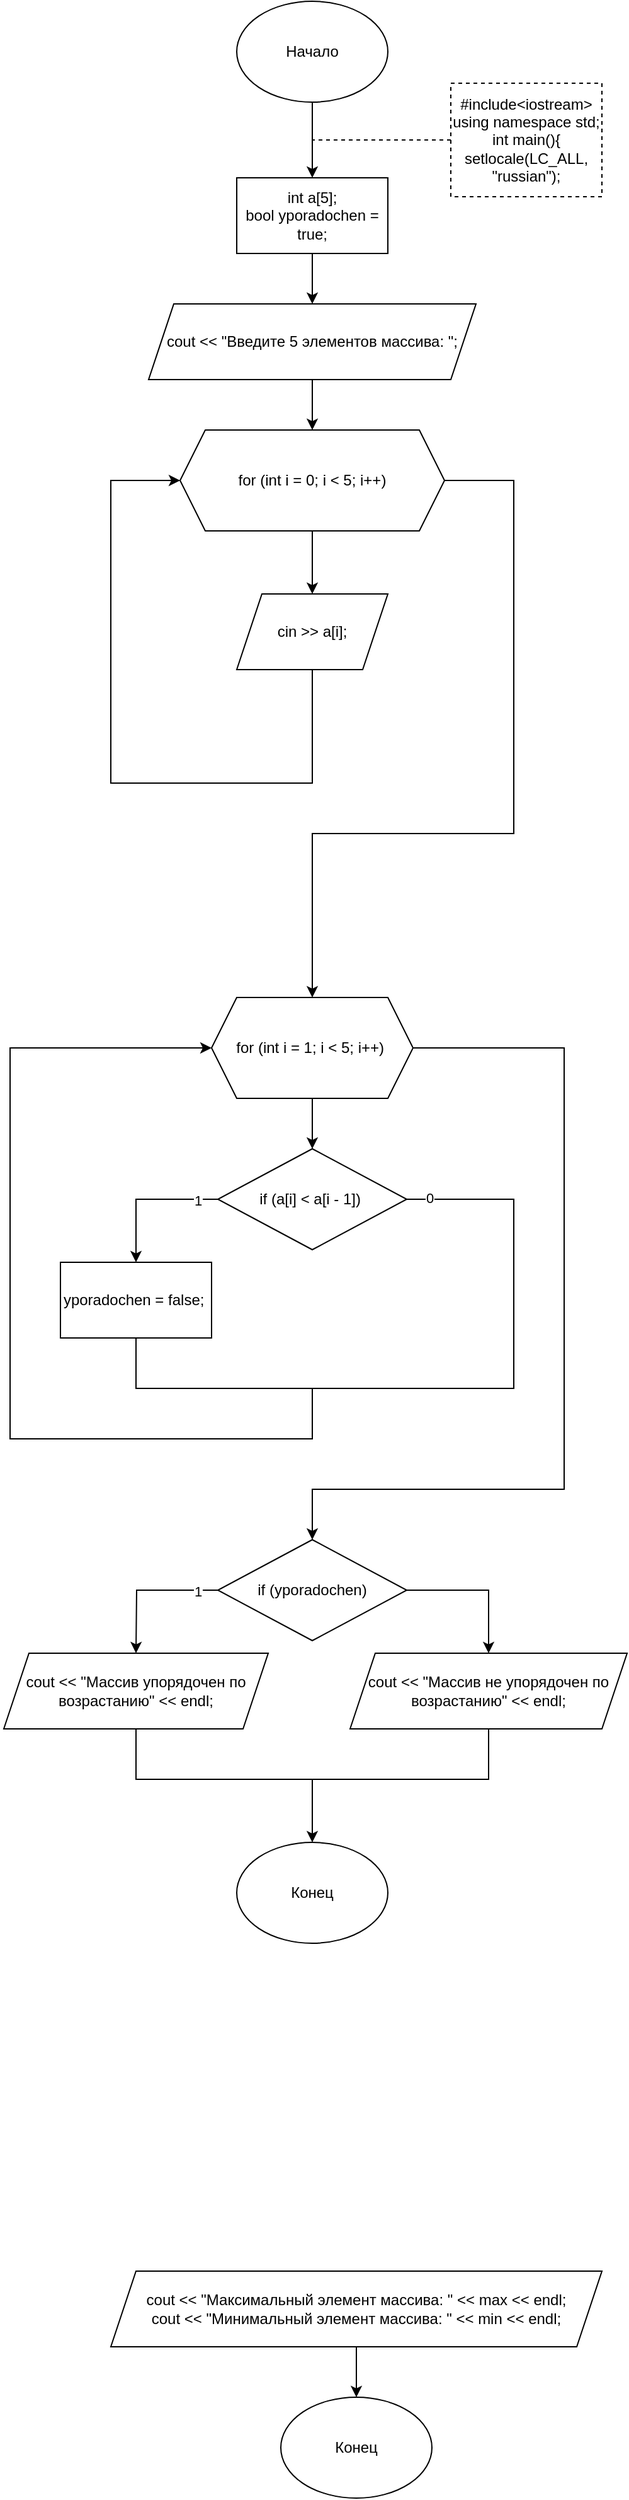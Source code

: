 <mxfile version="15.7.3" type="device"><diagram id="XJNLv3j-ovuo2GGbECfo" name="Страница 1"><mxGraphModel dx="1102" dy="905" grid="1" gridSize="10" guides="1" tooltips="1" connect="1" arrows="1" fold="1" page="1" pageScale="1" pageWidth="1654" pageHeight="2336" math="0" shadow="0"><root><mxCell id="0"/><mxCell id="1" parent="0"/><mxCell id="pgFE9tqf5IbksWCePCJA-1" value="" style="edgeStyle=orthogonalEdgeStyle;rounded=0;orthogonalLoop=1;jettySize=auto;html=1;" edge="1" parent="1" source="pgFE9tqf5IbksWCePCJA-2" target="pgFE9tqf5IbksWCePCJA-4"><mxGeometry relative="1" as="geometry"/></mxCell><mxCell id="pgFE9tqf5IbksWCePCJA-2" value="Начало" style="ellipse;whiteSpace=wrap;html=1;" vertex="1" parent="1"><mxGeometry x="340" y="60" width="120" height="80" as="geometry"/></mxCell><mxCell id="pgFE9tqf5IbksWCePCJA-3" value="" style="edgeStyle=orthogonalEdgeStyle;rounded=0;orthogonalLoop=1;jettySize=auto;html=1;" edge="1" parent="1" source="pgFE9tqf5IbksWCePCJA-4" target="pgFE9tqf5IbksWCePCJA-35"><mxGeometry relative="1" as="geometry"/></mxCell><mxCell id="pgFE9tqf5IbksWCePCJA-4" value="&lt;div&gt;&lt;span&gt;&#9;&lt;/span&gt;int a[5];&lt;/div&gt;&lt;div&gt;&lt;span&gt;&#9;&lt;/span&gt;bool yporadochen = true;&lt;/div&gt;" style="rounded=0;whiteSpace=wrap;html=1;" vertex="1" parent="1"><mxGeometry x="340" y="200" width="120" height="60" as="geometry"/></mxCell><mxCell id="pgFE9tqf5IbksWCePCJA-5" value="&lt;div&gt;#include&amp;lt;iostream&amp;gt;&lt;/div&gt;&lt;div&gt;using namespace std;&lt;/div&gt;&lt;div&gt;int main(){&lt;/div&gt;&lt;div&gt;&lt;span&gt;&#9;&lt;/span&gt;setlocale(LC_ALL, &quot;russian&quot;);&lt;br&gt;&lt;/div&gt;" style="rounded=0;whiteSpace=wrap;html=1;dashed=1;" vertex="1" parent="1"><mxGeometry x="510" y="125" width="120" height="90" as="geometry"/></mxCell><mxCell id="pgFE9tqf5IbksWCePCJA-6" value="" style="endArrow=none;dashed=1;html=1;rounded=0;exitX=0;exitY=0.5;exitDx=0;exitDy=0;" edge="1" parent="1" source="pgFE9tqf5IbksWCePCJA-5"><mxGeometry width="50" height="50" relative="1" as="geometry"><mxPoint x="390" y="490" as="sourcePoint"/><mxPoint x="400" y="170" as="targetPoint"/></mxGeometry></mxCell><mxCell id="pgFE9tqf5IbksWCePCJA-7" style="edgeStyle=orthogonalEdgeStyle;rounded=0;orthogonalLoop=1;jettySize=auto;html=1;entryX=0.5;entryY=0;entryDx=0;entryDy=0;" edge="1" parent="1" source="pgFE9tqf5IbksWCePCJA-8" target="pgFE9tqf5IbksWCePCJA-16"><mxGeometry relative="1" as="geometry"><mxPoint x="400" y="760" as="targetPoint"/><Array as="points"><mxPoint x="560" y="440"/><mxPoint x="560" y="720"/><mxPoint x="400" y="720"/></Array></mxGeometry></mxCell><mxCell id="pgFE9tqf5IbksWCePCJA-8" value="&lt;span&gt;&#9;&lt;/span&gt;for (int i = 0; i &amp;lt; 5; i++)" style="shape=hexagon;perimeter=hexagonPerimeter2;whiteSpace=wrap;html=1;fixedSize=1;rounded=0;" vertex="1" parent="1"><mxGeometry x="295" y="400" width="210" height="80" as="geometry"/></mxCell><mxCell id="pgFE9tqf5IbksWCePCJA-9" value="" style="edgeStyle=orthogonalEdgeStyle;rounded=0;orthogonalLoop=1;jettySize=auto;html=1;exitX=0.5;exitY=1;exitDx=0;exitDy=0;" edge="1" parent="1" source="pgFE9tqf5IbksWCePCJA-8" target="pgFE9tqf5IbksWCePCJA-11"><mxGeometry relative="1" as="geometry"><mxPoint x="400" y="580" as="sourcePoint"/></mxGeometry></mxCell><mxCell id="pgFE9tqf5IbksWCePCJA-10" style="edgeStyle=orthogonalEdgeStyle;rounded=0;orthogonalLoop=1;jettySize=auto;html=1;entryX=0;entryY=0.5;entryDx=0;entryDy=0;" edge="1" parent="1" source="pgFE9tqf5IbksWCePCJA-11" target="pgFE9tqf5IbksWCePCJA-8"><mxGeometry relative="1" as="geometry"><Array as="points"><mxPoint x="400" y="680"/><mxPoint x="240" y="680"/><mxPoint x="240" y="440"/></Array></mxGeometry></mxCell><mxCell id="pgFE9tqf5IbksWCePCJA-11" value="cin &amp;gt;&amp;gt; a[i];" style="shape=parallelogram;perimeter=parallelogramPerimeter;whiteSpace=wrap;html=1;fixedSize=1;" vertex="1" parent="1"><mxGeometry x="340" y="530" width="120" height="60" as="geometry"/></mxCell><mxCell id="pgFE9tqf5IbksWCePCJA-14" value="" style="edgeStyle=orthogonalEdgeStyle;rounded=0;orthogonalLoop=1;jettySize=auto;html=1;" edge="1" parent="1" source="pgFE9tqf5IbksWCePCJA-16" target="pgFE9tqf5IbksWCePCJA-21"><mxGeometry relative="1" as="geometry"/></mxCell><mxCell id="pgFE9tqf5IbksWCePCJA-43" style="edgeStyle=orthogonalEdgeStyle;rounded=0;orthogonalLoop=1;jettySize=auto;html=1;entryX=0.5;entryY=0;entryDx=0;entryDy=0;" edge="1" parent="1" source="pgFE9tqf5IbksWCePCJA-16" target="pgFE9tqf5IbksWCePCJA-39"><mxGeometry relative="1" as="geometry"><Array as="points"><mxPoint x="600" y="890"/><mxPoint x="600" y="1240"/><mxPoint x="400" y="1240"/></Array></mxGeometry></mxCell><mxCell id="pgFE9tqf5IbksWCePCJA-16" value="&lt;span&gt;&#9;&lt;/span&gt;for (int i = 1; i &amp;lt; 5; i++)&amp;nbsp;" style="shape=hexagon;perimeter=hexagonPerimeter2;whiteSpace=wrap;html=1;fixedSize=1;rounded=0;" vertex="1" parent="1"><mxGeometry x="320" y="850" width="160" height="80" as="geometry"/></mxCell><mxCell id="pgFE9tqf5IbksWCePCJA-17" style="edgeStyle=orthogonalEdgeStyle;rounded=0;orthogonalLoop=1;jettySize=auto;html=1;entryX=0.5;entryY=0;entryDx=0;entryDy=0;" edge="1" parent="1" source="pgFE9tqf5IbksWCePCJA-21" target="pgFE9tqf5IbksWCePCJA-22"><mxGeometry relative="1" as="geometry"/></mxCell><mxCell id="pgFE9tqf5IbksWCePCJA-18" value="1" style="edgeLabel;html=1;align=center;verticalAlign=middle;resizable=0;points=[];" vertex="1" connectable="0" parent="pgFE9tqf5IbksWCePCJA-17"><mxGeometry x="-0.722" y="1" relative="1" as="geometry"><mxPoint as="offset"/></mxGeometry></mxCell><mxCell id="pgFE9tqf5IbksWCePCJA-21" value="&lt;span&gt;&#9;&#9;&lt;/span&gt;if (a[i] &amp;lt; a[i - 1])&amp;nbsp;" style="rhombus;whiteSpace=wrap;html=1;rounded=0;" vertex="1" parent="1"><mxGeometry x="325" y="970" width="150" height="80" as="geometry"/></mxCell><mxCell id="pgFE9tqf5IbksWCePCJA-22" value="&lt;span&gt;&#9;&#9;&#9;&lt;/span&gt;yporadochen = false;&amp;nbsp;" style="rounded=0;whiteSpace=wrap;html=1;align=center;" vertex="1" parent="1"><mxGeometry x="200" y="1060" width="120" height="60" as="geometry"/></mxCell><mxCell id="pgFE9tqf5IbksWCePCJA-23" value="" style="edgeStyle=orthogonalEdgeStyle;rounded=0;orthogonalLoop=1;jettySize=auto;html=1;" edge="1" parent="1" source="pgFE9tqf5IbksWCePCJA-24" target="pgFE9tqf5IbksWCePCJA-25"><mxGeometry relative="1" as="geometry"/></mxCell><mxCell id="pgFE9tqf5IbksWCePCJA-24" value="&lt;div&gt;&lt;span&gt;&#9;&lt;/span&gt;cout &amp;lt;&amp;lt; &quot;Максимальный элемент массива: &quot; &amp;lt;&amp;lt; max &amp;lt;&amp;lt; endl;&lt;/div&gt;&lt;div&gt;&lt;span&gt;&#9;&lt;/span&gt;cout &amp;lt;&amp;lt; &quot;Минимальный элемент массива: &quot; &amp;lt;&amp;lt; min &amp;lt;&amp;lt; endl;&lt;/div&gt;" style="shape=parallelogram;perimeter=parallelogramPerimeter;whiteSpace=wrap;html=1;fixedSize=1;rounded=0;" vertex="1" parent="1"><mxGeometry x="240" y="1860" width="390" height="60" as="geometry"/></mxCell><mxCell id="pgFE9tqf5IbksWCePCJA-25" value="Конец" style="ellipse;whiteSpace=wrap;html=1;" vertex="1" parent="1"><mxGeometry x="375" y="1960" width="120" height="80" as="geometry"/></mxCell><mxCell id="pgFE9tqf5IbksWCePCJA-32" value="" style="endArrow=none;html=1;rounded=0;exitX=0.5;exitY=1;exitDx=0;exitDy=0;entryX=1;entryY=0.5;entryDx=0;entryDy=0;" edge="1" parent="1" source="pgFE9tqf5IbksWCePCJA-22" target="pgFE9tqf5IbksWCePCJA-21"><mxGeometry width="50" height="50" relative="1" as="geometry"><mxPoint x="500" y="1170" as="sourcePoint"/><mxPoint x="610" y="1280" as="targetPoint"/><Array as="points"><mxPoint x="260" y="1160"/><mxPoint x="420" y="1160"/><mxPoint x="560" y="1160"/><mxPoint x="560" y="1010"/></Array></mxGeometry></mxCell><mxCell id="pgFE9tqf5IbksWCePCJA-36" value="0" style="edgeLabel;html=1;align=center;verticalAlign=middle;resizable=0;points=[];" vertex="1" connectable="0" parent="pgFE9tqf5IbksWCePCJA-32"><mxGeometry x="0.939" y="-1" relative="1" as="geometry"><mxPoint as="offset"/></mxGeometry></mxCell><mxCell id="pgFE9tqf5IbksWCePCJA-33" value="" style="endArrow=classic;html=1;rounded=0;entryX=0;entryY=0.5;entryDx=0;entryDy=0;" edge="1" parent="1" target="pgFE9tqf5IbksWCePCJA-16"><mxGeometry width="50" height="50" relative="1" as="geometry"><mxPoint x="400" y="1160" as="sourcePoint"/><mxPoint x="610" y="1070" as="targetPoint"/><Array as="points"><mxPoint x="400" y="1200"/><mxPoint x="160" y="1200"/><mxPoint x="160" y="890"/></Array></mxGeometry></mxCell><mxCell id="pgFE9tqf5IbksWCePCJA-34" value="" style="edgeStyle=orthogonalEdgeStyle;rounded=0;orthogonalLoop=1;jettySize=auto;html=1;" edge="1" parent="1" source="pgFE9tqf5IbksWCePCJA-35" target="pgFE9tqf5IbksWCePCJA-8"><mxGeometry relative="1" as="geometry"/></mxCell><mxCell id="pgFE9tqf5IbksWCePCJA-35" value="&lt;span&gt;&#9;&lt;/span&gt;cout &amp;lt;&amp;lt; &quot;Введите 5 элементов массива: &quot;;" style="shape=parallelogram;perimeter=parallelogramPerimeter;whiteSpace=wrap;html=1;fixedSize=1;rounded=0;" vertex="1" parent="1"><mxGeometry x="270" y="300" width="260" height="60" as="geometry"/></mxCell><mxCell id="pgFE9tqf5IbksWCePCJA-37" style="edgeStyle=orthogonalEdgeStyle;rounded=0;orthogonalLoop=1;jettySize=auto;html=1;entryX=0.5;entryY=0;entryDx=0;entryDy=0;" edge="1" parent="1" source="pgFE9tqf5IbksWCePCJA-39"><mxGeometry relative="1" as="geometry"><mxPoint x="260" y="1370" as="targetPoint"/></mxGeometry></mxCell><mxCell id="pgFE9tqf5IbksWCePCJA-38" value="1" style="edgeLabel;html=1;align=center;verticalAlign=middle;resizable=0;points=[];" vertex="1" connectable="0" parent="pgFE9tqf5IbksWCePCJA-37"><mxGeometry x="-0.722" y="1" relative="1" as="geometry"><mxPoint as="offset"/></mxGeometry></mxCell><mxCell id="pgFE9tqf5IbksWCePCJA-46" style="edgeStyle=orthogonalEdgeStyle;rounded=0;orthogonalLoop=1;jettySize=auto;html=1;entryX=0.5;entryY=0;entryDx=0;entryDy=0;exitX=1;exitY=0.5;exitDx=0;exitDy=0;" edge="1" parent="1" source="pgFE9tqf5IbksWCePCJA-39" target="pgFE9tqf5IbksWCePCJA-45"><mxGeometry relative="1" as="geometry"/></mxCell><mxCell id="pgFE9tqf5IbksWCePCJA-39" value="&lt;span&gt;&#9;&lt;/span&gt;if (yporadochen)" style="rhombus;whiteSpace=wrap;html=1;rounded=0;" vertex="1" parent="1"><mxGeometry x="325" y="1280" width="150" height="80" as="geometry"/></mxCell><mxCell id="pgFE9tqf5IbksWCePCJA-44" value="&lt;span&gt;&#9;&#9;&lt;/span&gt;cout &amp;lt;&amp;lt; &quot;Массив упорядочен по возрастанию&quot; &amp;lt;&amp;lt; endl;" style="shape=parallelogram;perimeter=parallelogramPerimeter;whiteSpace=wrap;html=1;fixedSize=1;" vertex="1" parent="1"><mxGeometry x="155" y="1370" width="210" height="60" as="geometry"/></mxCell><mxCell id="pgFE9tqf5IbksWCePCJA-45" value="&lt;span&gt;&#9;&#9;&lt;/span&gt;cout &amp;lt;&amp;lt; &quot;Массив не упорядочен по возрастанию&quot; &amp;lt;&amp;lt; endl;" style="shape=parallelogram;perimeter=parallelogramPerimeter;whiteSpace=wrap;html=1;fixedSize=1;" vertex="1" parent="1"><mxGeometry x="430" y="1370" width="220" height="60" as="geometry"/></mxCell><mxCell id="pgFE9tqf5IbksWCePCJA-47" value="" style="endArrow=none;html=1;rounded=0;exitX=0.5;exitY=1;exitDx=0;exitDy=0;entryX=0.5;entryY=1;entryDx=0;entryDy=0;" edge="1" parent="1" source="pgFE9tqf5IbksWCePCJA-45" target="pgFE9tqf5IbksWCePCJA-44"><mxGeometry width="50" height="50" relative="1" as="geometry"><mxPoint x="550" y="1340" as="sourcePoint"/><mxPoint x="600" y="1290" as="targetPoint"/><Array as="points"><mxPoint x="540" y="1470"/><mxPoint x="260" y="1470"/></Array></mxGeometry></mxCell><mxCell id="pgFE9tqf5IbksWCePCJA-48" value="Конец" style="ellipse;whiteSpace=wrap;html=1;" vertex="1" parent="1"><mxGeometry x="340" y="1520" width="120" height="80" as="geometry"/></mxCell><mxCell id="pgFE9tqf5IbksWCePCJA-49" value="" style="endArrow=classic;html=1;rounded=0;entryX=0.5;entryY=0;entryDx=0;entryDy=0;" edge="1" parent="1" target="pgFE9tqf5IbksWCePCJA-48"><mxGeometry width="50" height="50" relative="1" as="geometry"><mxPoint x="400" y="1470" as="sourcePoint"/><mxPoint x="600" y="1290" as="targetPoint"/></mxGeometry></mxCell></root></mxGraphModel></diagram></mxfile>